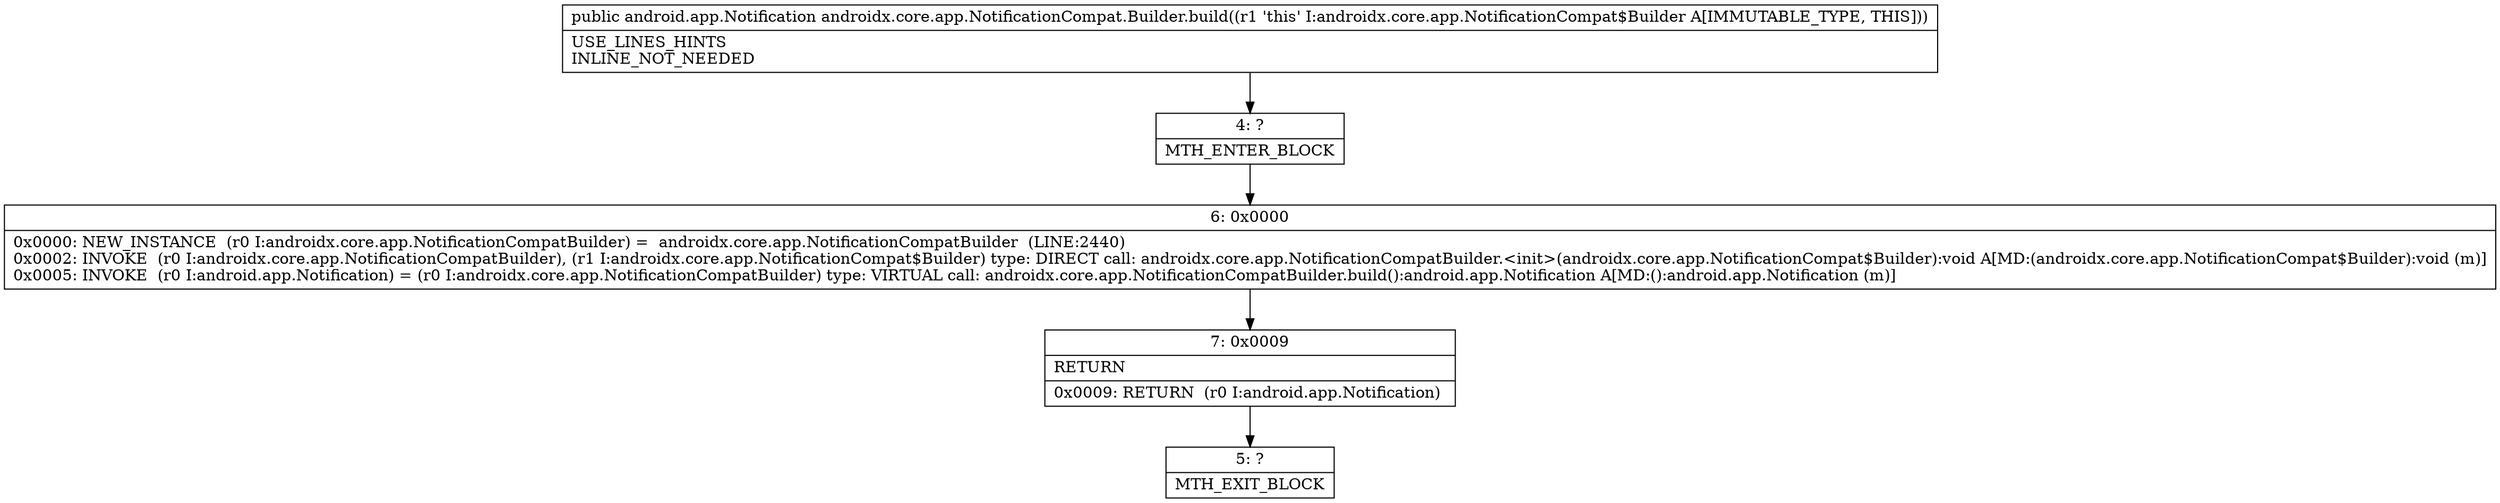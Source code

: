 digraph "CFG forandroidx.core.app.NotificationCompat.Builder.build()Landroid\/app\/Notification;" {
Node_4 [shape=record,label="{4\:\ ?|MTH_ENTER_BLOCK\l}"];
Node_6 [shape=record,label="{6\:\ 0x0000|0x0000: NEW_INSTANCE  (r0 I:androidx.core.app.NotificationCompatBuilder) =  androidx.core.app.NotificationCompatBuilder  (LINE:2440)\l0x0002: INVOKE  (r0 I:androidx.core.app.NotificationCompatBuilder), (r1 I:androidx.core.app.NotificationCompat$Builder) type: DIRECT call: androidx.core.app.NotificationCompatBuilder.\<init\>(androidx.core.app.NotificationCompat$Builder):void A[MD:(androidx.core.app.NotificationCompat$Builder):void (m)]\l0x0005: INVOKE  (r0 I:android.app.Notification) = (r0 I:androidx.core.app.NotificationCompatBuilder) type: VIRTUAL call: androidx.core.app.NotificationCompatBuilder.build():android.app.Notification A[MD:():android.app.Notification (m)]\l}"];
Node_7 [shape=record,label="{7\:\ 0x0009|RETURN\l|0x0009: RETURN  (r0 I:android.app.Notification) \l}"];
Node_5 [shape=record,label="{5\:\ ?|MTH_EXIT_BLOCK\l}"];
MethodNode[shape=record,label="{public android.app.Notification androidx.core.app.NotificationCompat.Builder.build((r1 'this' I:androidx.core.app.NotificationCompat$Builder A[IMMUTABLE_TYPE, THIS]))  | USE_LINES_HINTS\lINLINE_NOT_NEEDED\l}"];
MethodNode -> Node_4;Node_4 -> Node_6;
Node_6 -> Node_7;
Node_7 -> Node_5;
}

